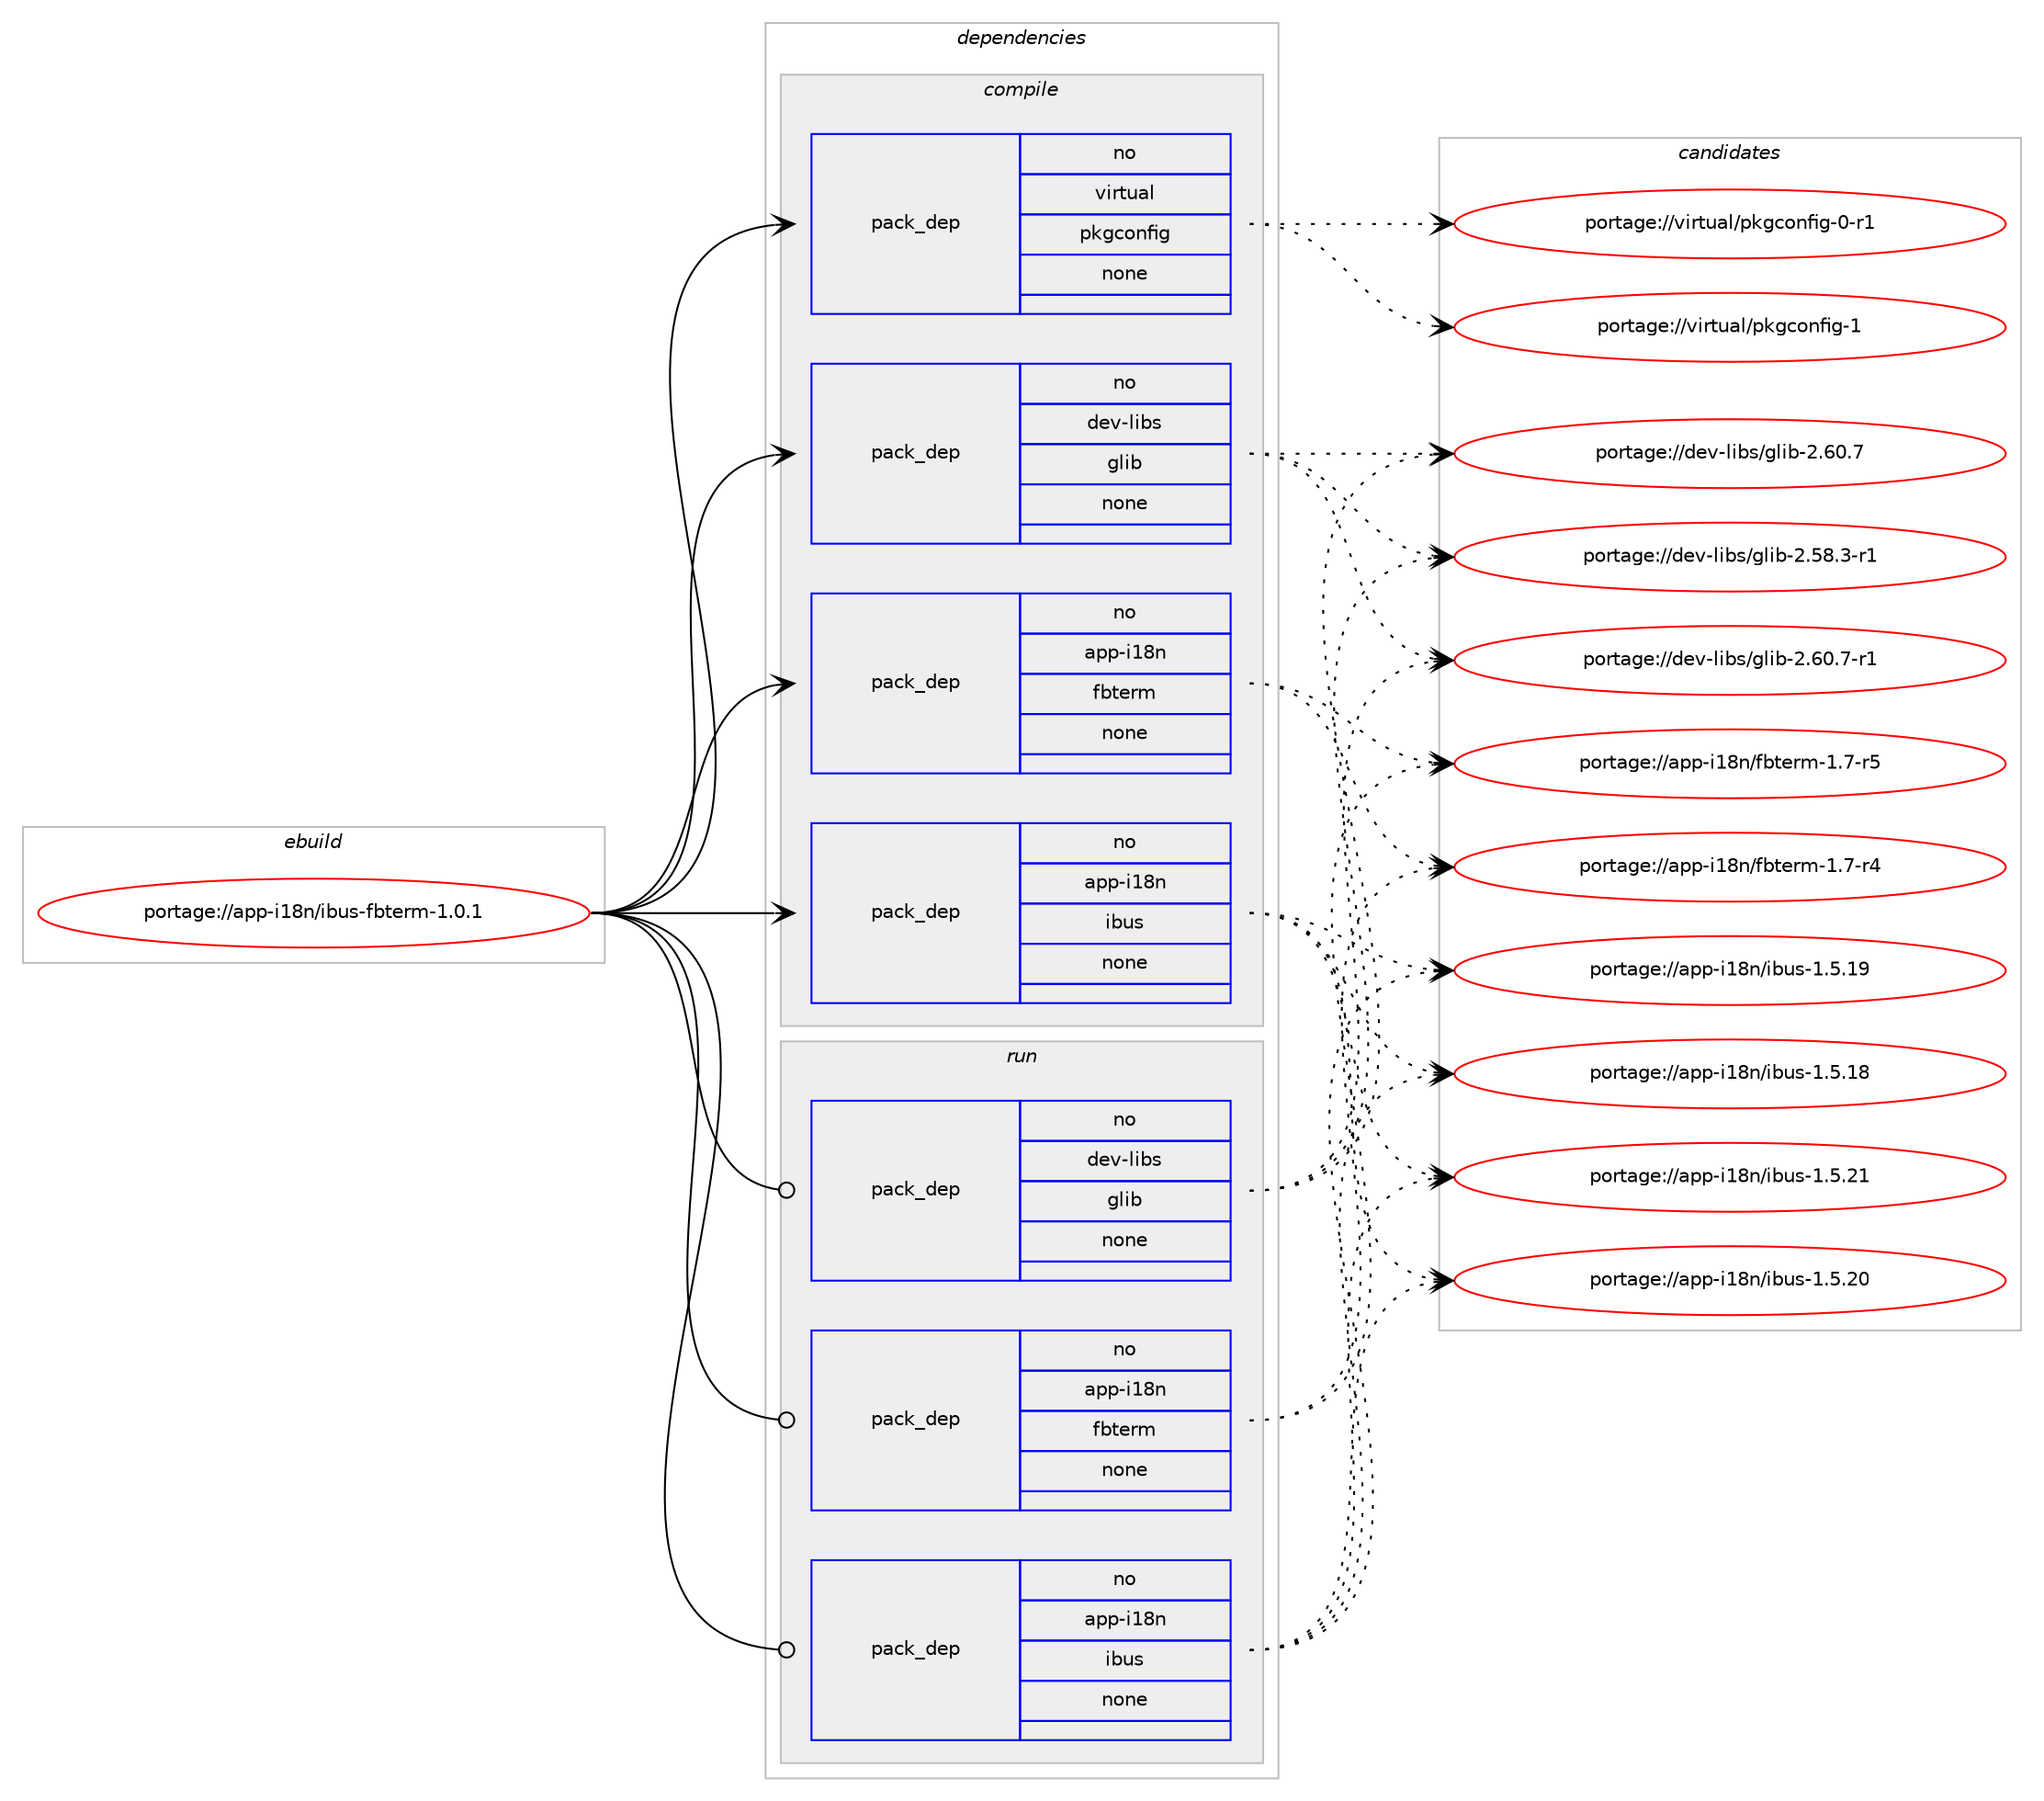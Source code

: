 digraph prolog {

# *************
# Graph options
# *************

newrank=true;
concentrate=true;
compound=true;
graph [rankdir=LR,fontname=Helvetica,fontsize=10,ranksep=1.5];#, ranksep=2.5, nodesep=0.2];
edge  [arrowhead=vee];
node  [fontname=Helvetica,fontsize=10];

# **********
# The ebuild
# **********

subgraph cluster_leftcol {
color=gray;
rank=same;
label=<<i>ebuild</i>>;
id [label="portage://app-i18n/ibus-fbterm-1.0.1", color=red, width=4, href="../app-i18n/ibus-fbterm-1.0.1.svg"];
}

# ****************
# The dependencies
# ****************

subgraph cluster_midcol {
color=gray;
label=<<i>dependencies</i>>;
subgraph cluster_compile {
fillcolor="#eeeeee";
style=filled;
label=<<i>compile</i>>;
subgraph pack465239 {
dependency618362 [label=<<TABLE BORDER="0" CELLBORDER="1" CELLSPACING="0" CELLPADDING="4" WIDTH="220"><TR><TD ROWSPAN="6" CELLPADDING="30">pack_dep</TD></TR><TR><TD WIDTH="110">no</TD></TR><TR><TD>app-i18n</TD></TR><TR><TD>fbterm</TD></TR><TR><TD>none</TD></TR><TR><TD></TD></TR></TABLE>>, shape=none, color=blue];
}
id:e -> dependency618362:w [weight=20,style="solid",arrowhead="vee"];
subgraph pack465240 {
dependency618363 [label=<<TABLE BORDER="0" CELLBORDER="1" CELLSPACING="0" CELLPADDING="4" WIDTH="220"><TR><TD ROWSPAN="6" CELLPADDING="30">pack_dep</TD></TR><TR><TD WIDTH="110">no</TD></TR><TR><TD>app-i18n</TD></TR><TR><TD>ibus</TD></TR><TR><TD>none</TD></TR><TR><TD></TD></TR></TABLE>>, shape=none, color=blue];
}
id:e -> dependency618363:w [weight=20,style="solid",arrowhead="vee"];
subgraph pack465241 {
dependency618364 [label=<<TABLE BORDER="0" CELLBORDER="1" CELLSPACING="0" CELLPADDING="4" WIDTH="220"><TR><TD ROWSPAN="6" CELLPADDING="30">pack_dep</TD></TR><TR><TD WIDTH="110">no</TD></TR><TR><TD>dev-libs</TD></TR><TR><TD>glib</TD></TR><TR><TD>none</TD></TR><TR><TD></TD></TR></TABLE>>, shape=none, color=blue];
}
id:e -> dependency618364:w [weight=20,style="solid",arrowhead="vee"];
subgraph pack465242 {
dependency618365 [label=<<TABLE BORDER="0" CELLBORDER="1" CELLSPACING="0" CELLPADDING="4" WIDTH="220"><TR><TD ROWSPAN="6" CELLPADDING="30">pack_dep</TD></TR><TR><TD WIDTH="110">no</TD></TR><TR><TD>virtual</TD></TR><TR><TD>pkgconfig</TD></TR><TR><TD>none</TD></TR><TR><TD></TD></TR></TABLE>>, shape=none, color=blue];
}
id:e -> dependency618365:w [weight=20,style="solid",arrowhead="vee"];
}
subgraph cluster_compileandrun {
fillcolor="#eeeeee";
style=filled;
label=<<i>compile and run</i>>;
}
subgraph cluster_run {
fillcolor="#eeeeee";
style=filled;
label=<<i>run</i>>;
subgraph pack465243 {
dependency618366 [label=<<TABLE BORDER="0" CELLBORDER="1" CELLSPACING="0" CELLPADDING="4" WIDTH="220"><TR><TD ROWSPAN="6" CELLPADDING="30">pack_dep</TD></TR><TR><TD WIDTH="110">no</TD></TR><TR><TD>app-i18n</TD></TR><TR><TD>fbterm</TD></TR><TR><TD>none</TD></TR><TR><TD></TD></TR></TABLE>>, shape=none, color=blue];
}
id:e -> dependency618366:w [weight=20,style="solid",arrowhead="odot"];
subgraph pack465244 {
dependency618367 [label=<<TABLE BORDER="0" CELLBORDER="1" CELLSPACING="0" CELLPADDING="4" WIDTH="220"><TR><TD ROWSPAN="6" CELLPADDING="30">pack_dep</TD></TR><TR><TD WIDTH="110">no</TD></TR><TR><TD>app-i18n</TD></TR><TR><TD>ibus</TD></TR><TR><TD>none</TD></TR><TR><TD></TD></TR></TABLE>>, shape=none, color=blue];
}
id:e -> dependency618367:w [weight=20,style="solid",arrowhead="odot"];
subgraph pack465245 {
dependency618368 [label=<<TABLE BORDER="0" CELLBORDER="1" CELLSPACING="0" CELLPADDING="4" WIDTH="220"><TR><TD ROWSPAN="6" CELLPADDING="30">pack_dep</TD></TR><TR><TD WIDTH="110">no</TD></TR><TR><TD>dev-libs</TD></TR><TR><TD>glib</TD></TR><TR><TD>none</TD></TR><TR><TD></TD></TR></TABLE>>, shape=none, color=blue];
}
id:e -> dependency618368:w [weight=20,style="solid",arrowhead="odot"];
}
}

# **************
# The candidates
# **************

subgraph cluster_choices {
rank=same;
color=gray;
label=<<i>candidates</i>>;

subgraph choice465239 {
color=black;
nodesep=1;
choice971121124510549561104710298116101114109454946554511453 [label="portage://app-i18n/fbterm-1.7-r5", color=red, width=4,href="../app-i18n/fbterm-1.7-r5.svg"];
choice971121124510549561104710298116101114109454946554511452 [label="portage://app-i18n/fbterm-1.7-r4", color=red, width=4,href="../app-i18n/fbterm-1.7-r4.svg"];
dependency618362:e -> choice971121124510549561104710298116101114109454946554511453:w [style=dotted,weight="100"];
dependency618362:e -> choice971121124510549561104710298116101114109454946554511452:w [style=dotted,weight="100"];
}
subgraph choice465240 {
color=black;
nodesep=1;
choice97112112451054956110471059811711545494653465049 [label="portage://app-i18n/ibus-1.5.21", color=red, width=4,href="../app-i18n/ibus-1.5.21.svg"];
choice97112112451054956110471059811711545494653465048 [label="portage://app-i18n/ibus-1.5.20", color=red, width=4,href="../app-i18n/ibus-1.5.20.svg"];
choice97112112451054956110471059811711545494653464957 [label="portage://app-i18n/ibus-1.5.19", color=red, width=4,href="../app-i18n/ibus-1.5.19.svg"];
choice97112112451054956110471059811711545494653464956 [label="portage://app-i18n/ibus-1.5.18", color=red, width=4,href="../app-i18n/ibus-1.5.18.svg"];
dependency618363:e -> choice97112112451054956110471059811711545494653465049:w [style=dotted,weight="100"];
dependency618363:e -> choice97112112451054956110471059811711545494653465048:w [style=dotted,weight="100"];
dependency618363:e -> choice97112112451054956110471059811711545494653464957:w [style=dotted,weight="100"];
dependency618363:e -> choice97112112451054956110471059811711545494653464956:w [style=dotted,weight="100"];
}
subgraph choice465241 {
color=black;
nodesep=1;
choice10010111845108105981154710310810598455046544846554511449 [label="portage://dev-libs/glib-2.60.7-r1", color=red, width=4,href="../dev-libs/glib-2.60.7-r1.svg"];
choice1001011184510810598115471031081059845504654484655 [label="portage://dev-libs/glib-2.60.7", color=red, width=4,href="../dev-libs/glib-2.60.7.svg"];
choice10010111845108105981154710310810598455046535646514511449 [label="portage://dev-libs/glib-2.58.3-r1", color=red, width=4,href="../dev-libs/glib-2.58.3-r1.svg"];
dependency618364:e -> choice10010111845108105981154710310810598455046544846554511449:w [style=dotted,weight="100"];
dependency618364:e -> choice1001011184510810598115471031081059845504654484655:w [style=dotted,weight="100"];
dependency618364:e -> choice10010111845108105981154710310810598455046535646514511449:w [style=dotted,weight="100"];
}
subgraph choice465242 {
color=black;
nodesep=1;
choice1181051141161179710847112107103991111101021051034549 [label="portage://virtual/pkgconfig-1", color=red, width=4,href="../virtual/pkgconfig-1.svg"];
choice11810511411611797108471121071039911111010210510345484511449 [label="portage://virtual/pkgconfig-0-r1", color=red, width=4,href="../virtual/pkgconfig-0-r1.svg"];
dependency618365:e -> choice1181051141161179710847112107103991111101021051034549:w [style=dotted,weight="100"];
dependency618365:e -> choice11810511411611797108471121071039911111010210510345484511449:w [style=dotted,weight="100"];
}
subgraph choice465243 {
color=black;
nodesep=1;
choice971121124510549561104710298116101114109454946554511453 [label="portage://app-i18n/fbterm-1.7-r5", color=red, width=4,href="../app-i18n/fbterm-1.7-r5.svg"];
choice971121124510549561104710298116101114109454946554511452 [label="portage://app-i18n/fbterm-1.7-r4", color=red, width=4,href="../app-i18n/fbterm-1.7-r4.svg"];
dependency618366:e -> choice971121124510549561104710298116101114109454946554511453:w [style=dotted,weight="100"];
dependency618366:e -> choice971121124510549561104710298116101114109454946554511452:w [style=dotted,weight="100"];
}
subgraph choice465244 {
color=black;
nodesep=1;
choice97112112451054956110471059811711545494653465049 [label="portage://app-i18n/ibus-1.5.21", color=red, width=4,href="../app-i18n/ibus-1.5.21.svg"];
choice97112112451054956110471059811711545494653465048 [label="portage://app-i18n/ibus-1.5.20", color=red, width=4,href="../app-i18n/ibus-1.5.20.svg"];
choice97112112451054956110471059811711545494653464957 [label="portage://app-i18n/ibus-1.5.19", color=red, width=4,href="../app-i18n/ibus-1.5.19.svg"];
choice97112112451054956110471059811711545494653464956 [label="portage://app-i18n/ibus-1.5.18", color=red, width=4,href="../app-i18n/ibus-1.5.18.svg"];
dependency618367:e -> choice97112112451054956110471059811711545494653465049:w [style=dotted,weight="100"];
dependency618367:e -> choice97112112451054956110471059811711545494653465048:w [style=dotted,weight="100"];
dependency618367:e -> choice97112112451054956110471059811711545494653464957:w [style=dotted,weight="100"];
dependency618367:e -> choice97112112451054956110471059811711545494653464956:w [style=dotted,weight="100"];
}
subgraph choice465245 {
color=black;
nodesep=1;
choice10010111845108105981154710310810598455046544846554511449 [label="portage://dev-libs/glib-2.60.7-r1", color=red, width=4,href="../dev-libs/glib-2.60.7-r1.svg"];
choice1001011184510810598115471031081059845504654484655 [label="portage://dev-libs/glib-2.60.7", color=red, width=4,href="../dev-libs/glib-2.60.7.svg"];
choice10010111845108105981154710310810598455046535646514511449 [label="portage://dev-libs/glib-2.58.3-r1", color=red, width=4,href="../dev-libs/glib-2.58.3-r1.svg"];
dependency618368:e -> choice10010111845108105981154710310810598455046544846554511449:w [style=dotted,weight="100"];
dependency618368:e -> choice1001011184510810598115471031081059845504654484655:w [style=dotted,weight="100"];
dependency618368:e -> choice10010111845108105981154710310810598455046535646514511449:w [style=dotted,weight="100"];
}
}

}
